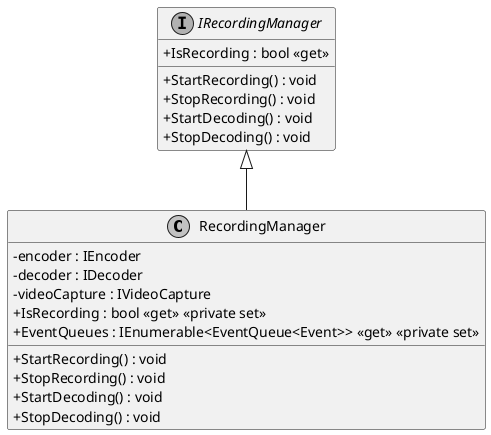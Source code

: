 @startuml
skinparam monochrome true
skinparam classAttributeIconSize 0

class RecordingManager {
    - encoder : IEncoder
    - decoder : IDecoder
    - videoCapture : IVideoCapture
    + IsRecording : bool <<get>> <<private set>>
    + EventQueues : IEnumerable<EventQueue<Event>> <<get>> <<private set>>
    + StartRecording() : void
    + StopRecording() : void
    + StartDecoding() : void
    + StopDecoding() : void
}

interface IRecordingManager {
    + IsRecording : bool <<get>>
    + StartRecording() : void
    + StopRecording() : void
    + StartDecoding() : void
    + StopDecoding() : void
}

IRecordingManager <|-- RecordingManager

@enduml
